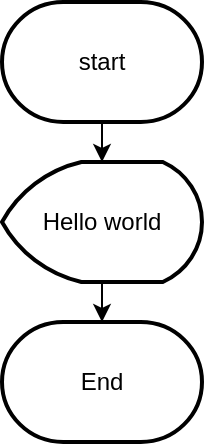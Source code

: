 <mxfile>
    <diagram id="ZGxs_CkrZx4WNEdnnRL9" name="Page-1">
        <mxGraphModel dx="1130" dy="569" grid="1" gridSize="10" guides="1" tooltips="1" connect="1" arrows="1" fold="1" page="1" pageScale="1" pageWidth="850" pageHeight="1100" math="0" shadow="0">
            <root>
                <mxCell id="0"/>
                <mxCell id="1" parent="0"/>
                <mxCell id="4" value="" style="edgeStyle=none;html=1;" edge="1" parent="1" source="2" target="3">
                    <mxGeometry relative="1" as="geometry"/>
                </mxCell>
                <mxCell id="2" value="start" style="strokeWidth=2;html=1;shape=mxgraph.flowchart.terminator;whiteSpace=wrap;" vertex="1" parent="1">
                    <mxGeometry x="340" y="40" width="100" height="60" as="geometry"/>
                </mxCell>
                <mxCell id="6" value="" style="edgeStyle=none;html=1;" edge="1" parent="1" source="3" target="5">
                    <mxGeometry relative="1" as="geometry"/>
                </mxCell>
                <mxCell id="3" value="Hello world" style="strokeWidth=2;html=1;shape=mxgraph.flowchart.display;whiteSpace=wrap;" vertex="1" parent="1">
                    <mxGeometry x="340" y="120" width="100" height="60" as="geometry"/>
                </mxCell>
                <mxCell id="5" value="End" style="strokeWidth=2;html=1;shape=mxgraph.flowchart.terminator;whiteSpace=wrap;" vertex="1" parent="1">
                    <mxGeometry x="340" y="200" width="100" height="60" as="geometry"/>
                </mxCell>
            </root>
        </mxGraphModel>
    </diagram>
</mxfile>